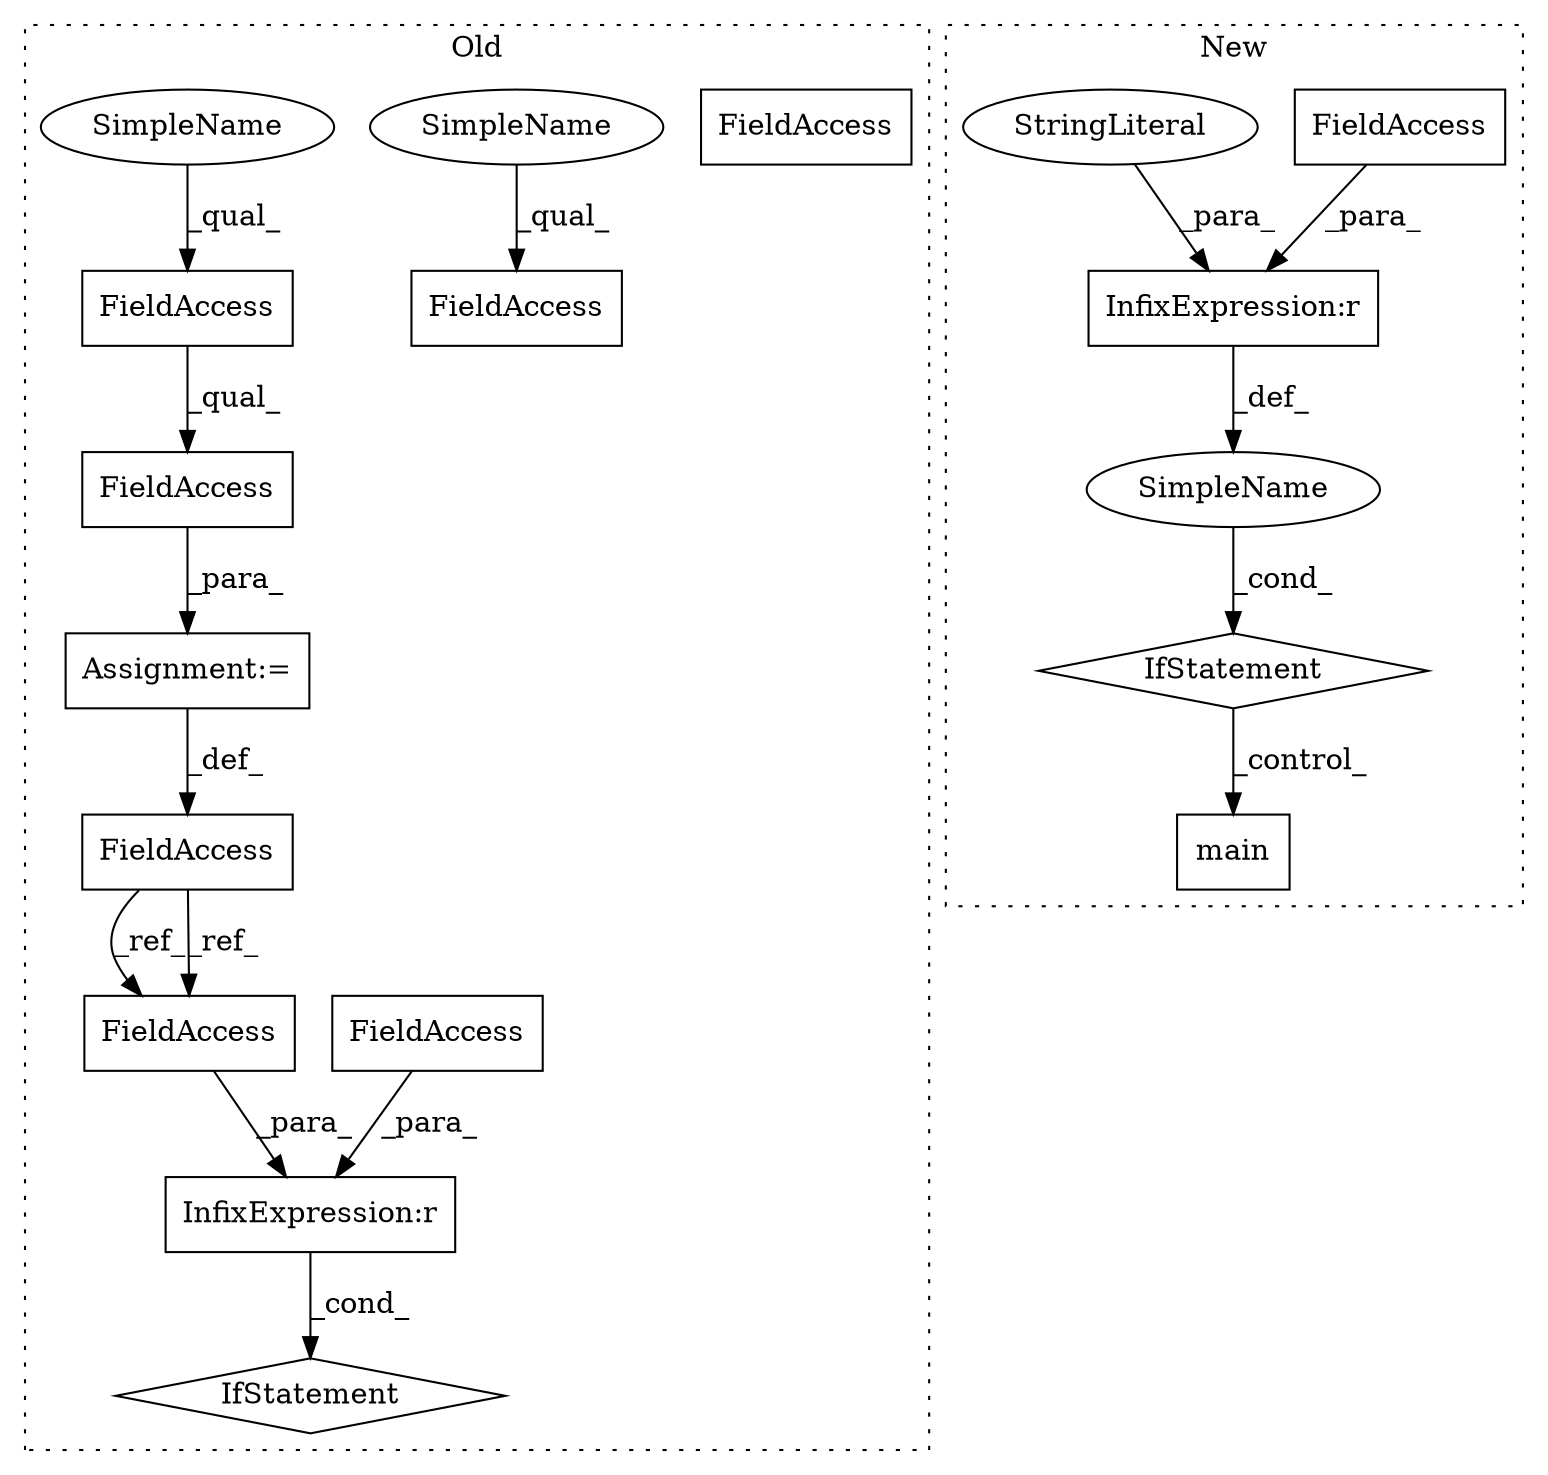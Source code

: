 digraph G {
subgraph cluster0 {
1 [label="IfStatement" a="25" s="331" l="3" shape="diamond"];
8 [label="Assignment:=" a="7" s="245" l="1" shape="box"];
9 [label="FieldAccess" a="22" s="235" l="10" shape="box"];
10 [label="FieldAccess" a="22" s="298" l="10" shape="box"];
11 [label="InfixExpression:r" a="27" s="308" l="4" shape="box"];
12 [label="FieldAccess" a="22" s="246" l="26" shape="box"];
13 [label="FieldAccess" a="22" s="246" l="15" shape="box"];
14 [label="FieldAccess" a="22" s="278" l="17" shape="box"];
15 [label="FieldAccess" a="22" s="312" l="18" shape="box"];
16 [label="FieldAccess" a="22" s="298" l="10" shape="box"];
17 [label="SimpleName" a="42" s="278" l="8" shape="ellipse"];
18 [label="SimpleName" a="42" s="246" l="8" shape="ellipse"];
label = "Old";
style="dotted";
}
subgraph cluster1 {
2 [label="main" a="32" s="7798" l="6" shape="box"];
3 [label="IfStatement" a="25" s="7753,7779" l="4,2" shape="diamond"];
4 [label="SimpleName" a="42" s="" l="" shape="ellipse"];
5 [label="InfixExpression:r" a="27" s="7765" l="4" shape="box"];
6 [label="FieldAccess" a="22" s="7757" l="8" shape="box"];
7 [label="StringLiteral" a="45" s="7769" l="10" shape="ellipse"];
label = "New";
style="dotted";
}
3 -> 2 [label="_control_"];
4 -> 3 [label="_cond_"];
5 -> 4 [label="_def_"];
6 -> 5 [label="_para_"];
7 -> 5 [label="_para_"];
8 -> 9 [label="_def_"];
9 -> 16 [label="_ref_"];
9 -> 16 [label="_ref_"];
11 -> 1 [label="_cond_"];
12 -> 8 [label="_para_"];
13 -> 12 [label="_qual_"];
15 -> 11 [label="_para_"];
16 -> 11 [label="_para_"];
17 -> 14 [label="_qual_"];
18 -> 13 [label="_qual_"];
}